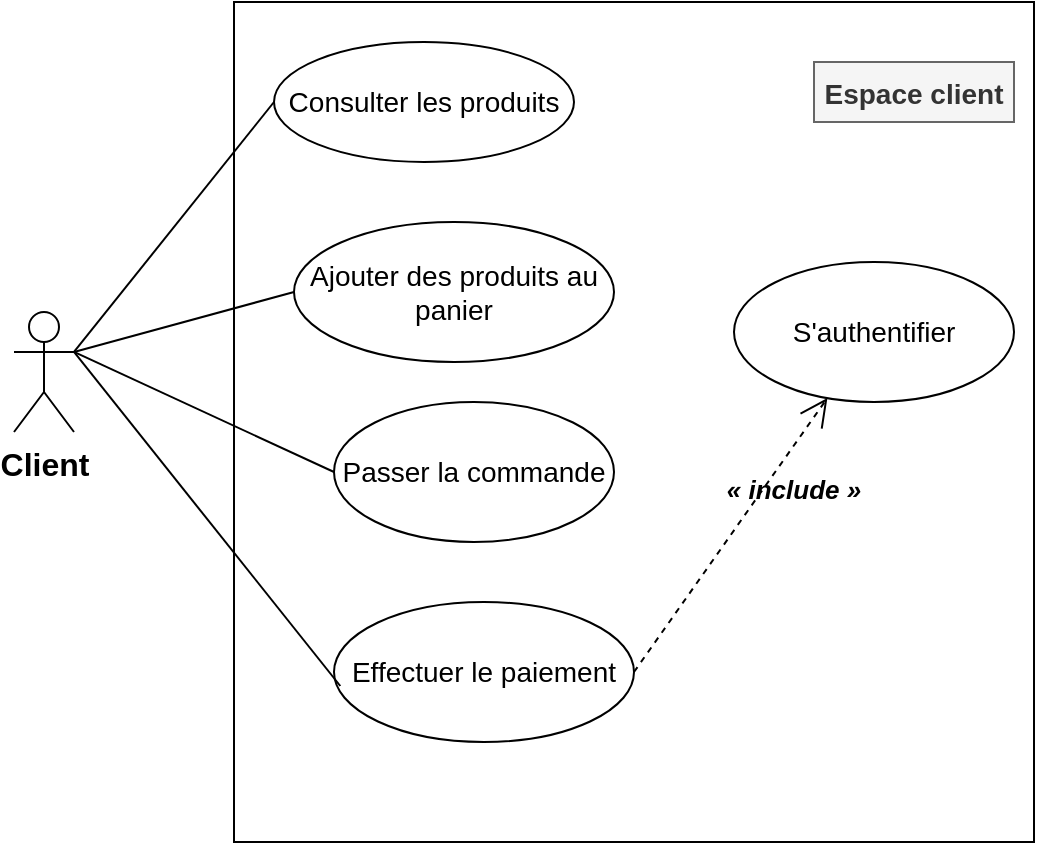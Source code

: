 <mxfile version="13.9.9" type="device"><diagram id="LZgacfIe089qzj1ASiYU" name="Page-1"><mxGraphModel dx="852" dy="486" grid="1" gridSize="10" guides="1" tooltips="1" connect="1" arrows="1" fold="1" page="1" pageScale="1" pageWidth="827" pageHeight="1169" math="0" shadow="0"><root><mxCell id="0"/><mxCell id="1" parent="0"/><mxCell id="JuPsXL9qEXV9GO0GtLlk-1" value="" style="html=1;" vertex="1" parent="1"><mxGeometry x="190" y="80" width="400" height="420" as="geometry"/></mxCell><mxCell id="JuPsXL9qEXV9GO0GtLlk-2" value="Espace client" style="text;align=center;fontStyle=1;verticalAlign=middle;spacingLeft=3;spacingRight=3;strokeColor=#666666;rotatable=0;points=[[0,0.5],[1,0.5]];portConstraint=eastwest;fontSize=14;fillColor=#f5f5f5;fontColor=#333333;" vertex="1" parent="1"><mxGeometry x="480" y="110" width="100" height="30" as="geometry"/></mxCell><mxCell id="JuPsXL9qEXV9GO0GtLlk-4" value="Consulter les produits" style="ellipse;whiteSpace=wrap;html=1;fontSize=14;" vertex="1" parent="1"><mxGeometry x="210" y="100" width="150" height="60" as="geometry"/></mxCell><mxCell id="JuPsXL9qEXV9GO0GtLlk-5" value="Passer la commande" style="ellipse;whiteSpace=wrap;html=1;fontSize=14;" vertex="1" parent="1"><mxGeometry x="240" y="280" width="140" height="70" as="geometry"/></mxCell><mxCell id="JuPsXL9qEXV9GO0GtLlk-6" value="Effectuer le paiement" style="ellipse;whiteSpace=wrap;html=1;fontSize=14;" vertex="1" parent="1"><mxGeometry x="240" y="380" width="150" height="70" as="geometry"/></mxCell><mxCell id="JuPsXL9qEXV9GO0GtLlk-7" value="S'authentifier" style="ellipse;whiteSpace=wrap;html=1;fontSize=14;" vertex="1" parent="1"><mxGeometry x="440" y="210" width="140" height="70" as="geometry"/></mxCell><mxCell id="JuPsXL9qEXV9GO0GtLlk-8" value="&lt;b&gt;&lt;font style=&quot;font-size: 16px&quot;&gt;Client&lt;/font&gt;&lt;/b&gt;" style="shape=umlActor;verticalLabelPosition=bottom;verticalAlign=top;html=1;fontSize=14;" vertex="1" parent="1"><mxGeometry x="80" y="235" width="30" height="60" as="geometry"/></mxCell><mxCell id="JuPsXL9qEXV9GO0GtLlk-9" value="" style="endArrow=none;html=1;fontSize=14;exitX=1;exitY=0.333;exitDx=0;exitDy=0;exitPerimeter=0;entryX=0;entryY=0.5;entryDx=0;entryDy=0;" edge="1" parent="1" source="JuPsXL9qEXV9GO0GtLlk-8" target="JuPsXL9qEXV9GO0GtLlk-4"><mxGeometry relative="1" as="geometry"><mxPoint x="110" y="260" as="sourcePoint"/><mxPoint x="270" y="260" as="targetPoint"/></mxGeometry></mxCell><mxCell id="JuPsXL9qEXV9GO0GtLlk-15" value="" style="endArrow=none;html=1;fontSize=14;exitX=1;exitY=0.333;exitDx=0;exitDy=0;exitPerimeter=0;entryX=0;entryY=0.5;entryDx=0;entryDy=0;" edge="1" parent="1" source="JuPsXL9qEXV9GO0GtLlk-8" target="JuPsXL9qEXV9GO0GtLlk-5"><mxGeometry relative="1" as="geometry"><mxPoint x="131.05" y="303" as="sourcePoint"/><mxPoint x="320.0" y="187" as="targetPoint"/></mxGeometry></mxCell><mxCell id="JuPsXL9qEXV9GO0GtLlk-16" value="" style="endArrow=none;html=1;fontSize=14;exitX=1;exitY=0.333;exitDx=0;exitDy=0;exitPerimeter=0;entryX=0.021;entryY=0.6;entryDx=0;entryDy=0;entryPerimeter=0;" edge="1" parent="1" source="JuPsXL9qEXV9GO0GtLlk-8" target="JuPsXL9qEXV9GO0GtLlk-6"><mxGeometry relative="1" as="geometry"><mxPoint x="120" y="250" as="sourcePoint"/><mxPoint x="288.95" y="300" as="targetPoint"/></mxGeometry></mxCell><mxCell id="JuPsXL9qEXV9GO0GtLlk-17" value="" style="endArrow=open;endFill=1;endSize=12;html=1;fontSize=14;exitX=1;exitY=0.5;exitDx=0;exitDy=0;dashed=1;" edge="1" parent="1" source="JuPsXL9qEXV9GO0GtLlk-6" target="JuPsXL9qEXV9GO0GtLlk-7"><mxGeometry width="160" relative="1" as="geometry"><mxPoint x="270" y="370" as="sourcePoint"/><mxPoint x="430" y="370" as="targetPoint"/></mxGeometry></mxCell><mxCell id="JuPsXL9qEXV9GO0GtLlk-18" value="« include »" style="text;align=center;fontStyle=3;verticalAlign=middle;spacingLeft=3;spacingRight=3;strokeColor=none;rotatable=0;points=[[0,0.5],[1,0.5]];portConstraint=eastwest;fontSize=13;" vertex="1" parent="1"><mxGeometry x="430" y="310" width="80" height="26" as="geometry"/></mxCell><mxCell id="JuPsXL9qEXV9GO0GtLlk-20" value="Ajouter des produits au panier" style="ellipse;whiteSpace=wrap;html=1;fontSize=14;" vertex="1" parent="1"><mxGeometry x="220" y="190" width="160" height="70" as="geometry"/></mxCell><mxCell id="JuPsXL9qEXV9GO0GtLlk-21" value="" style="endArrow=none;html=1;fontSize=14;exitX=1;exitY=0.333;exitDx=0;exitDy=0;exitPerimeter=0;entryX=0;entryY=0.5;entryDx=0;entryDy=0;" edge="1" parent="1" source="JuPsXL9qEXV9GO0GtLlk-8" target="JuPsXL9qEXV9GO0GtLlk-20"><mxGeometry relative="1" as="geometry"><mxPoint x="120" y="250" as="sourcePoint"/><mxPoint x="258.95" y="207" as="targetPoint"/></mxGeometry></mxCell></root></mxGraphModel></diagram></mxfile>